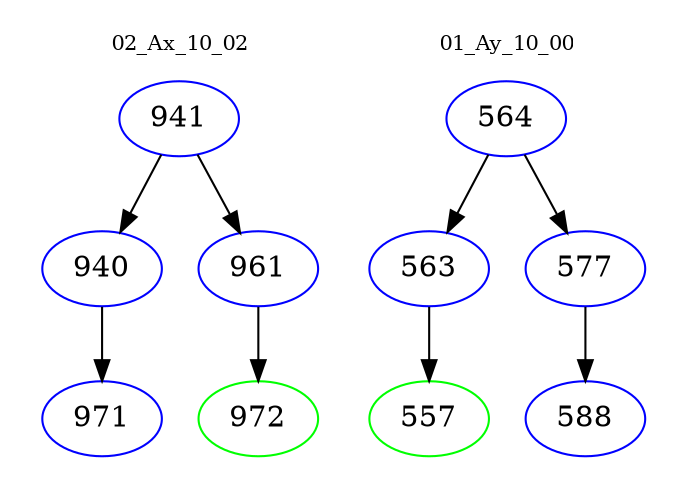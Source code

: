 digraph{
subgraph cluster_0 {
color = white
label = "02_Ax_10_02";
fontsize=10;
T0_941 [label="941", color="blue"]
T0_941 -> T0_940 [color="black"]
T0_940 [label="940", color="blue"]
T0_940 -> T0_971 [color="black"]
T0_971 [label="971", color="blue"]
T0_941 -> T0_961 [color="black"]
T0_961 [label="961", color="blue"]
T0_961 -> T0_972 [color="black"]
T0_972 [label="972", color="green"]
}
subgraph cluster_1 {
color = white
label = "01_Ay_10_00";
fontsize=10;
T1_564 [label="564", color="blue"]
T1_564 -> T1_563 [color="black"]
T1_563 [label="563", color="blue"]
T1_563 -> T1_557 [color="black"]
T1_557 [label="557", color="green"]
T1_564 -> T1_577 [color="black"]
T1_577 [label="577", color="blue"]
T1_577 -> T1_588 [color="black"]
T1_588 [label="588", color="blue"]
}
}
